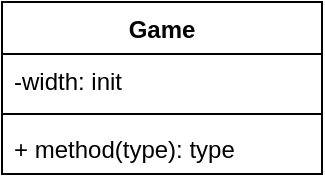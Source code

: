 <mxfile version="24.3.1" type="device">
  <diagram name="Page-1" id="58cdce13-f638-feb5-8d6f-7d28b1aa9fa0">
    <mxGraphModel dx="1166" dy="665" grid="1" gridSize="10" guides="1" tooltips="1" connect="1" arrows="1" fold="1" page="1" pageScale="1" pageWidth="1100" pageHeight="850" background="none" math="0" shadow="0">
      <root>
        <mxCell id="0" />
        <mxCell id="1" parent="0" />
        <mxCell id="lP2G3WVwuiLpFk21igHz-2" value="Game" style="swimlane;fontStyle=1;align=center;verticalAlign=top;childLayout=stackLayout;horizontal=1;startSize=26;horizontalStack=0;resizeParent=1;resizeParentMax=0;resizeLast=0;collapsible=1;marginBottom=0;whiteSpace=wrap;html=1;" vertex="1" parent="1">
          <mxGeometry x="470" y="340" width="160" height="86" as="geometry" />
        </mxCell>
        <mxCell id="lP2G3WVwuiLpFk21igHz-3" value="-width: init" style="text;strokeColor=none;fillColor=none;align=left;verticalAlign=top;spacingLeft=4;spacingRight=4;overflow=hidden;rotatable=0;points=[[0,0.5],[1,0.5]];portConstraint=eastwest;whiteSpace=wrap;html=1;" vertex="1" parent="lP2G3WVwuiLpFk21igHz-2">
          <mxGeometry y="26" width="160" height="26" as="geometry" />
        </mxCell>
        <mxCell id="lP2G3WVwuiLpFk21igHz-4" value="" style="line;strokeWidth=1;fillColor=none;align=left;verticalAlign=middle;spacingTop=-1;spacingLeft=3;spacingRight=3;rotatable=0;labelPosition=right;points=[];portConstraint=eastwest;strokeColor=inherit;" vertex="1" parent="lP2G3WVwuiLpFk21igHz-2">
          <mxGeometry y="52" width="160" height="8" as="geometry" />
        </mxCell>
        <mxCell id="lP2G3WVwuiLpFk21igHz-5" value="+ method(type): type" style="text;strokeColor=none;fillColor=none;align=left;verticalAlign=top;spacingLeft=4;spacingRight=4;overflow=hidden;rotatable=0;points=[[0,0.5],[1,0.5]];portConstraint=eastwest;whiteSpace=wrap;html=1;" vertex="1" parent="lP2G3WVwuiLpFk21igHz-2">
          <mxGeometry y="60" width="160" height="26" as="geometry" />
        </mxCell>
      </root>
    </mxGraphModel>
  </diagram>
</mxfile>
